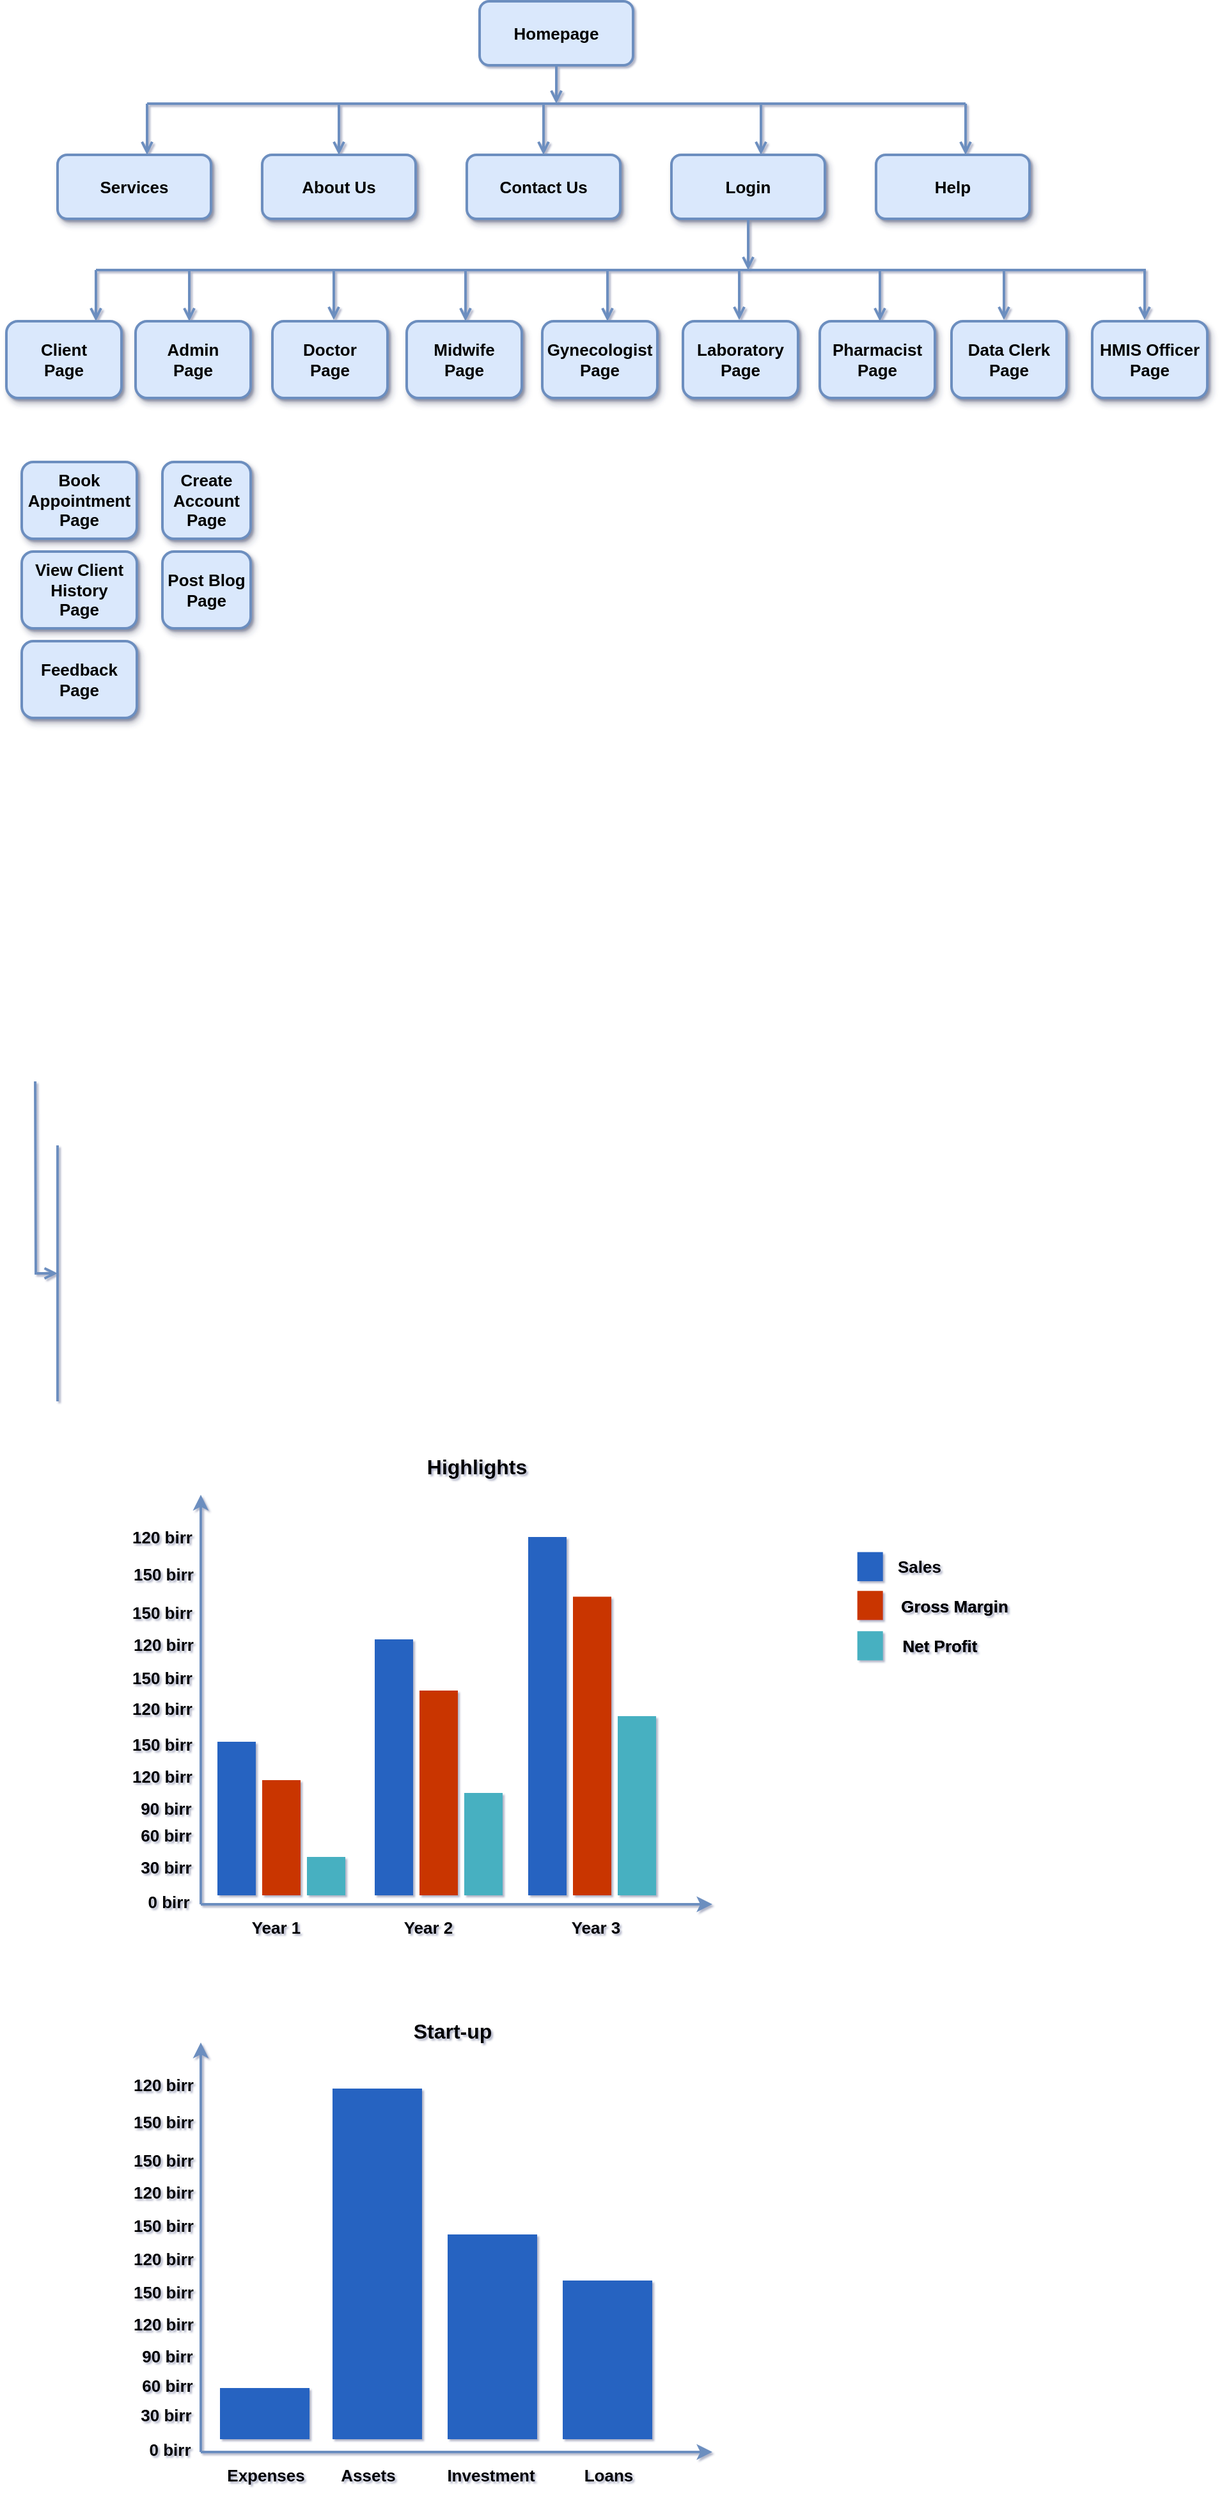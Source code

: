 <mxfile version="18.0.1" type="github">
  <diagram id="ThzIVCSQ_q952PgusPZi" name="Page-1">
    <mxGraphModel dx="868" dy="440" grid="0" gridSize="10" guides="0" tooltips="1" connect="0" arrows="0" fold="1" page="1" pageScale="1" pageWidth="850" pageHeight="1100" background="none" math="0" shadow="1">
      <root>
        <mxCell id="0" />
        <mxCell id="1" parent="0" />
        <mxCell id="vm7sEMdp7V4cGfMIUsO3-1" value="Homepage" style="rounded=1;whiteSpace=wrap;html=1;fillColor=#dae8fc;strokeColor=#6c8ebf;glass=0;strokeWidth=2;fontSize=13;fontStyle=1" vertex="1" parent="1">
          <mxGeometry x="380" y="40" width="120" height="50" as="geometry" />
        </mxCell>
        <mxCell id="vm7sEMdp7V4cGfMIUsO3-2" value="Services" style="rounded=1;whiteSpace=wrap;html=1;fillColor=#dae8fc;strokeColor=#6c8ebf;glass=0;strokeWidth=2;perimeterSpacing=0;shadow=1;fontSize=13;fontStyle=1" vertex="1" parent="1">
          <mxGeometry x="50" y="160" width="120" height="50" as="geometry" />
        </mxCell>
        <mxCell id="vm7sEMdp7V4cGfMIUsO3-4" value="About Us" style="rounded=1;whiteSpace=wrap;html=1;fillColor=#dae8fc;strokeColor=#6c8ebf;glass=0;strokeWidth=2;perimeterSpacing=0;shadow=1;fontSize=13;fontStyle=1" vertex="1" parent="1">
          <mxGeometry x="210" y="160" width="120" height="50" as="geometry" />
        </mxCell>
        <mxCell id="vm7sEMdp7V4cGfMIUsO3-6" value="Contact Us" style="rounded=1;whiteSpace=wrap;html=1;fillColor=#dae8fc;strokeColor=#6c8ebf;glass=0;strokeWidth=2;perimeterSpacing=0;shadow=1;fontSize=13;fontStyle=1" vertex="1" parent="1">
          <mxGeometry x="370" y="160" width="120" height="50" as="geometry" />
        </mxCell>
        <mxCell id="vm7sEMdp7V4cGfMIUsO3-8" value="Login" style="rounded=1;whiteSpace=wrap;html=1;fillColor=#dae8fc;strokeColor=#6c8ebf;glass=0;strokeWidth=2;perimeterSpacing=0;shadow=1;fontSize=13;fontStyle=1" vertex="1" parent="1">
          <mxGeometry x="530" y="160" width="120" height="50" as="geometry" />
        </mxCell>
        <mxCell id="vm7sEMdp7V4cGfMIUsO3-10" value="Help" style="rounded=1;whiteSpace=wrap;html=1;fillColor=#dae8fc;strokeColor=#6c8ebf;glass=0;strokeWidth=2;perimeterSpacing=0;shadow=1;fontSize=13;fontStyle=1" vertex="1" parent="1">
          <mxGeometry x="690" y="160" width="120" height="50" as="geometry" />
        </mxCell>
        <mxCell id="vm7sEMdp7V4cGfMIUsO3-13" value="" style="endArrow=none;html=1;rounded=0;fillColor=#dae8fc;strokeColor=#6c8ebf;strokeWidth=2;fontSize=13;fontStyle=1" edge="1" parent="1">
          <mxGeometry width="50" height="50" relative="1" as="geometry">
            <mxPoint x="120" y="120" as="sourcePoint" />
            <mxPoint x="760" y="120" as="targetPoint" />
          </mxGeometry>
        </mxCell>
        <mxCell id="vm7sEMdp7V4cGfMIUsO3-14" value="" style="endArrow=open;html=1;rounded=0;strokeWidth=2;exitX=0.5;exitY=1;exitDx=0;exitDy=0;endFill=0;fillColor=#dae8fc;strokeColor=#6c8ebf;fontSize=13;fontStyle=1" edge="1" parent="1" source="vm7sEMdp7V4cGfMIUsO3-1">
          <mxGeometry width="50" height="50" relative="1" as="geometry">
            <mxPoint x="490" y="240" as="sourcePoint" />
            <mxPoint x="440" y="120" as="targetPoint" />
          </mxGeometry>
        </mxCell>
        <mxCell id="vm7sEMdp7V4cGfMIUsO3-15" value="" style="endArrow=open;html=1;rounded=0;strokeWidth=2;endFill=0;fillColor=#dae8fc;strokeColor=#6c8ebf;entryX=0.5;entryY=0;entryDx=0;entryDy=0;fontSize=13;fontStyle=1" edge="1" parent="1" target="vm7sEMdp7V4cGfMIUsO3-6">
          <mxGeometry width="50" height="50" relative="1" as="geometry">
            <mxPoint x="430" y="120" as="sourcePoint" />
            <mxPoint x="450" y="130" as="targetPoint" />
          </mxGeometry>
        </mxCell>
        <mxCell id="vm7sEMdp7V4cGfMIUsO3-16" value="" style="endArrow=open;html=1;rounded=0;strokeWidth=2;endFill=0;fillColor=#dae8fc;strokeColor=#6c8ebf;entryX=0.5;entryY=0;entryDx=0;entryDy=0;fontSize=13;fontStyle=1" edge="1" parent="1">
          <mxGeometry width="50" height="50" relative="1" as="geometry">
            <mxPoint x="600" y="120" as="sourcePoint" />
            <mxPoint x="600" y="160" as="targetPoint" />
          </mxGeometry>
        </mxCell>
        <mxCell id="vm7sEMdp7V4cGfMIUsO3-17" value="" style="endArrow=open;html=1;rounded=0;strokeWidth=2;endFill=0;fillColor=#dae8fc;strokeColor=#6c8ebf;entryX=0.5;entryY=0;entryDx=0;entryDy=0;fontSize=13;fontStyle=1" edge="1" parent="1">
          <mxGeometry width="50" height="50" relative="1" as="geometry">
            <mxPoint x="270" y="120" as="sourcePoint" />
            <mxPoint x="270" y="160" as="targetPoint" />
          </mxGeometry>
        </mxCell>
        <mxCell id="vm7sEMdp7V4cGfMIUsO3-18" value="" style="endArrow=open;html=1;rounded=0;strokeWidth=2;endFill=0;fillColor=#dae8fc;strokeColor=#6c8ebf;entryX=0.5;entryY=0;entryDx=0;entryDy=0;fontSize=13;fontStyle=1" edge="1" parent="1">
          <mxGeometry width="50" height="50" relative="1" as="geometry">
            <mxPoint x="120" y="120" as="sourcePoint" />
            <mxPoint x="120" y="160" as="targetPoint" />
          </mxGeometry>
        </mxCell>
        <mxCell id="vm7sEMdp7V4cGfMIUsO3-19" value="" style="endArrow=open;html=1;rounded=0;strokeWidth=2;endFill=0;fillColor=#dae8fc;strokeColor=#6c8ebf;entryX=0.5;entryY=0;entryDx=0;entryDy=0;fontSize=13;fontStyle=1" edge="1" parent="1">
          <mxGeometry width="50" height="50" relative="1" as="geometry">
            <mxPoint x="760" y="120" as="sourcePoint" />
            <mxPoint x="760" y="160" as="targetPoint" />
          </mxGeometry>
        </mxCell>
        <mxCell id="vm7sEMdp7V4cGfMIUsO3-20" value="&lt;div style=&quot;font-size: 13px;&quot;&gt;Client&lt;/div&gt;&lt;div style=&quot;font-size: 13px;&quot;&gt;Page&lt;br style=&quot;font-size: 13px;&quot;&gt;&lt;/div&gt;" style="rounded=1;whiteSpace=wrap;html=1;fillColor=#dae8fc;strokeColor=#6c8ebf;glass=0;strokeWidth=2;perimeterSpacing=0;shadow=1;fontSize=13;fontStyle=1" vertex="1" parent="1">
          <mxGeometry x="10" y="290" width="90" height="60" as="geometry" />
        </mxCell>
        <mxCell id="vm7sEMdp7V4cGfMIUsO3-21" value="&lt;div style=&quot;font-size: 13px;&quot;&gt;Admin&lt;/div&gt;&lt;div style=&quot;font-size: 13px;&quot;&gt;Page&lt;br style=&quot;font-size: 13px;&quot;&gt;&lt;/div&gt;" style="rounded=1;whiteSpace=wrap;html=1;fillColor=#dae8fc;strokeColor=#6c8ebf;glass=0;strokeWidth=2;perimeterSpacing=0;shadow=1;fontSize=13;fontStyle=1" vertex="1" parent="1">
          <mxGeometry x="111" y="290" width="90" height="60" as="geometry" />
        </mxCell>
        <mxCell id="vm7sEMdp7V4cGfMIUsO3-22" value="&lt;div style=&quot;font-size: 13px;&quot;&gt;Doctor&lt;/div&gt;&lt;div style=&quot;font-size: 13px;&quot;&gt;Page&lt;br style=&quot;font-size: 13px;&quot;&gt;&lt;/div&gt;" style="rounded=1;whiteSpace=wrap;html=1;fillColor=#dae8fc;strokeColor=#6c8ebf;glass=0;strokeWidth=2;perimeterSpacing=0;shadow=1;fontSize=13;fontStyle=1" vertex="1" parent="1">
          <mxGeometry x="218" y="290" width="90" height="60" as="geometry" />
        </mxCell>
        <mxCell id="vm7sEMdp7V4cGfMIUsO3-25" value="" style="endArrow=none;html=1;rounded=0;fillColor=#dae8fc;strokeColor=#6c8ebf;strokeWidth=2;fontSize=13;fontStyle=1" edge="1" parent="1">
          <mxGeometry width="50" height="50" relative="1" as="geometry">
            <mxPoint x="80" y="250" as="sourcePoint" />
            <mxPoint x="900" y="250" as="targetPoint" />
          </mxGeometry>
        </mxCell>
        <mxCell id="vm7sEMdp7V4cGfMIUsO3-28" value="" style="endArrow=open;html=1;rounded=0;strokeWidth=2;endFill=0;fillColor=#dae8fc;strokeColor=#6c8ebf;entryX=0.5;entryY=0;entryDx=0;entryDy=0;fontSize=13;fontStyle=1" edge="1" parent="1">
          <mxGeometry width="50" height="50" relative="1" as="geometry">
            <mxPoint x="153" y="250" as="sourcePoint" />
            <mxPoint x="153" y="290" as="targetPoint" />
          </mxGeometry>
        </mxCell>
        <mxCell id="vm7sEMdp7V4cGfMIUsO3-29" value="" style="endArrow=open;html=1;rounded=0;strokeWidth=2;endFill=0;fillColor=#dae8fc;strokeColor=#6c8ebf;entryX=0.5;entryY=0;entryDx=0;entryDy=0;fontSize=13;fontStyle=1" edge="1" parent="1">
          <mxGeometry width="50" height="50" relative="1" as="geometry">
            <mxPoint x="80" y="250" as="sourcePoint" />
            <mxPoint x="80" y="290" as="targetPoint" />
          </mxGeometry>
        </mxCell>
        <mxCell id="vm7sEMdp7V4cGfMIUsO3-31" value="" style="endArrow=open;html=1;rounded=0;strokeWidth=2;endFill=0;fillColor=#dae8fc;strokeColor=#6c8ebf;entryX=0.5;entryY=0;entryDx=0;entryDy=0;fontSize=13;fontStyle=1" edge="1" parent="1">
          <mxGeometry width="50" height="50" relative="1" as="geometry">
            <mxPoint x="590" y="210" as="sourcePoint" />
            <mxPoint x="590" y="250" as="targetPoint" />
          </mxGeometry>
        </mxCell>
        <mxCell id="vm7sEMdp7V4cGfMIUsO3-32" value="" style="endArrow=open;html=1;rounded=0;strokeWidth=2;endFill=0;fillColor=#dae8fc;strokeColor=#6c8ebf;entryX=0.5;entryY=0;entryDx=0;entryDy=0;fontSize=13;fontStyle=1" edge="1" parent="1">
          <mxGeometry width="50" height="50" relative="1" as="geometry">
            <mxPoint x="266" y="249" as="sourcePoint" />
            <mxPoint x="266" y="289" as="targetPoint" />
          </mxGeometry>
        </mxCell>
        <mxCell id="vm7sEMdp7V4cGfMIUsO3-39" value="&lt;div style=&quot;font-size: 13px;&quot;&gt;Midwife&lt;br style=&quot;font-size: 13px;&quot;&gt;&lt;/div&gt;&lt;div style=&quot;font-size: 13px;&quot;&gt;Page&lt;br style=&quot;font-size: 13px;&quot;&gt;&lt;/div&gt;" style="rounded=1;whiteSpace=wrap;html=1;fillColor=#dae8fc;strokeColor=#6c8ebf;glass=0;strokeWidth=2;perimeterSpacing=0;shadow=1;fontSize=13;fontStyle=1" vertex="1" parent="1">
          <mxGeometry x="323" y="290" width="90" height="60" as="geometry" />
        </mxCell>
        <mxCell id="vm7sEMdp7V4cGfMIUsO3-40" value="&lt;div style=&quot;font-size: 13px;&quot;&gt;Gynecologist&lt;/div&gt;&lt;div style=&quot;font-size: 13px;&quot;&gt;Page&lt;br style=&quot;font-size: 13px;&quot;&gt;&lt;/div&gt;" style="rounded=1;whiteSpace=wrap;html=1;fillColor=#dae8fc;strokeColor=#6c8ebf;glass=0;strokeWidth=2;perimeterSpacing=0;shadow=1;fontSize=13;fontStyle=1" vertex="1" parent="1">
          <mxGeometry x="429" y="290" width="90" height="60" as="geometry" />
        </mxCell>
        <mxCell id="vm7sEMdp7V4cGfMIUsO3-41" value="&lt;div style=&quot;font-size: 13px;&quot;&gt;Laboratory&lt;/div&gt;&lt;div style=&quot;font-size: 13px;&quot;&gt;Page&lt;br style=&quot;font-size: 13px;&quot;&gt;&lt;/div&gt;" style="rounded=1;whiteSpace=wrap;html=1;fillColor=#dae8fc;strokeColor=#6c8ebf;glass=0;strokeWidth=2;perimeterSpacing=0;shadow=1;fontSize=13;fontStyle=1" vertex="1" parent="1">
          <mxGeometry x="539" y="290" width="90" height="60" as="geometry" />
        </mxCell>
        <mxCell id="vm7sEMdp7V4cGfMIUsO3-42" value="" style="endArrow=open;html=1;rounded=0;strokeWidth=2;endFill=0;fillColor=#dae8fc;strokeColor=#6c8ebf;entryX=0.5;entryY=0;entryDx=0;entryDy=0;fontSize=13;fontStyle=1" edge="1" parent="1">
          <mxGeometry width="50" height="50" relative="1" as="geometry">
            <mxPoint x="480" y="250" as="sourcePoint" />
            <mxPoint x="480" y="290" as="targetPoint" />
          </mxGeometry>
        </mxCell>
        <mxCell id="vm7sEMdp7V4cGfMIUsO3-43" value="" style="endArrow=open;html=1;rounded=0;strokeWidth=2;endFill=0;fillColor=#dae8fc;strokeColor=#6c8ebf;entryX=0.5;entryY=0;entryDx=0;entryDy=0;fontSize=13;fontStyle=1" edge="1" parent="1">
          <mxGeometry width="50" height="50" relative="1" as="geometry">
            <mxPoint x="369" y="250" as="sourcePoint" />
            <mxPoint x="369" y="290" as="targetPoint" />
          </mxGeometry>
        </mxCell>
        <mxCell id="vm7sEMdp7V4cGfMIUsO3-44" value="" style="endArrow=open;html=1;rounded=0;strokeWidth=2;endFill=0;fillColor=#dae8fc;strokeColor=#6c8ebf;entryX=0.5;entryY=0;entryDx=0;entryDy=0;fontSize=13;fontStyle=1" edge="1" parent="1">
          <mxGeometry width="50" height="50" relative="1" as="geometry">
            <mxPoint x="583" y="249" as="sourcePoint" />
            <mxPoint x="583" y="289" as="targetPoint" />
          </mxGeometry>
        </mxCell>
        <mxCell id="vm7sEMdp7V4cGfMIUsO3-45" value="&lt;div style=&quot;font-size: 13px;&quot;&gt;Pharmacist&lt;/div&gt;&lt;div style=&quot;font-size: 13px;&quot;&gt;Page&lt;br style=&quot;font-size: 13px;&quot;&gt;&lt;/div&gt;" style="rounded=1;whiteSpace=wrap;html=1;fillColor=#dae8fc;strokeColor=#6c8ebf;glass=0;strokeWidth=2;perimeterSpacing=0;shadow=1;fontSize=13;fontStyle=1" vertex="1" parent="1">
          <mxGeometry x="646" y="290" width="90" height="60" as="geometry" />
        </mxCell>
        <mxCell id="vm7sEMdp7V4cGfMIUsO3-46" value="&lt;div style=&quot;font-size: 13px;&quot;&gt;Data Clerk&lt;br style=&quot;font-size: 13px;&quot;&gt;&lt;/div&gt;&lt;div style=&quot;font-size: 13px;&quot;&gt;Page&lt;br style=&quot;font-size: 13px;&quot;&gt;&lt;/div&gt;" style="rounded=1;whiteSpace=wrap;html=1;fillColor=#dae8fc;strokeColor=#6c8ebf;glass=0;strokeWidth=2;perimeterSpacing=0;shadow=1;fontSize=13;fontStyle=1" vertex="1" parent="1">
          <mxGeometry x="749" y="290" width="90" height="60" as="geometry" />
        </mxCell>
        <mxCell id="vm7sEMdp7V4cGfMIUsO3-47" value="" style="endArrow=open;html=1;rounded=0;strokeWidth=2;endFill=0;fillColor=#dae8fc;strokeColor=#6c8ebf;entryX=0.5;entryY=0;entryDx=0;entryDy=0;fontSize=13;fontStyle=1" edge="1" parent="1">
          <mxGeometry width="50" height="50" relative="1" as="geometry">
            <mxPoint x="693" y="250" as="sourcePoint" />
            <mxPoint x="693" y="290" as="targetPoint" />
          </mxGeometry>
        </mxCell>
        <mxCell id="vm7sEMdp7V4cGfMIUsO3-48" value="" style="endArrow=open;html=1;rounded=0;strokeWidth=2;endFill=0;fillColor=#dae8fc;strokeColor=#6c8ebf;entryX=0.5;entryY=0;entryDx=0;entryDy=0;fontSize=13;fontStyle=1" edge="1" parent="1">
          <mxGeometry width="50" height="50" relative="1" as="geometry">
            <mxPoint x="790" y="249" as="sourcePoint" />
            <mxPoint x="790" y="289" as="targetPoint" />
          </mxGeometry>
        </mxCell>
        <mxCell id="vm7sEMdp7V4cGfMIUsO3-50" value="&lt;div style=&quot;font-size: 13px;&quot;&gt;HMIS Officer&lt;br style=&quot;font-size: 13px;&quot;&gt;&lt;/div&gt;&lt;div style=&quot;font-size: 13px;&quot;&gt;Page&lt;br style=&quot;font-size: 13px;&quot;&gt;&lt;/div&gt;" style="rounded=1;whiteSpace=wrap;html=1;fillColor=#dae8fc;strokeColor=#6c8ebf;glass=0;strokeWidth=2;perimeterSpacing=0;shadow=1;fontSize=13;fontStyle=1" vertex="1" parent="1">
          <mxGeometry x="859" y="290" width="90" height="60" as="geometry" />
        </mxCell>
        <mxCell id="vm7sEMdp7V4cGfMIUsO3-51" value="" style="endArrow=open;html=1;rounded=0;strokeWidth=2;endFill=0;fillColor=#dae8fc;strokeColor=#6c8ebf;entryX=0.5;entryY=0;entryDx=0;entryDy=0;fontSize=13;fontStyle=1" edge="1" parent="1">
          <mxGeometry width="50" height="50" relative="1" as="geometry">
            <mxPoint x="900" y="249" as="sourcePoint" />
            <mxPoint x="900" y="289" as="targetPoint" />
          </mxGeometry>
        </mxCell>
        <mxCell id="vm7sEMdp7V4cGfMIUsO3-54" value="&lt;div style=&quot;font-size: 13px;&quot;&gt;Book Appointment&lt;br&gt;&lt;/div&gt;&lt;div style=&quot;font-size: 13px;&quot;&gt;Page&lt;br style=&quot;font-size: 13px;&quot;&gt;&lt;/div&gt;" style="rounded=1;whiteSpace=wrap;html=1;fillColor=#dae8fc;strokeColor=#6c8ebf;glass=0;strokeWidth=2;perimeterSpacing=0;shadow=1;fontSize=13;fontStyle=1" vertex="1" parent="1">
          <mxGeometry x="22" y="400" width="90" height="60" as="geometry" />
        </mxCell>
        <mxCell id="vm7sEMdp7V4cGfMIUsO3-57" value="&lt;div&gt;View Client History &lt;br&gt;&lt;/div&gt;&lt;div&gt;Page&lt;/div&gt;" style="rounded=1;whiteSpace=wrap;html=1;fillColor=#dae8fc;strokeColor=#6c8ebf;glass=0;strokeWidth=2;perimeterSpacing=0;shadow=1;fontSize=13;fontStyle=1" vertex="1" parent="1">
          <mxGeometry x="22" y="470" width="90" height="60" as="geometry" />
        </mxCell>
        <mxCell id="vm7sEMdp7V4cGfMIUsO3-58" value="&lt;div&gt;Feedback&lt;/div&gt;&lt;div&gt;Page&lt;br&gt;&lt;/div&gt;" style="rounded=1;whiteSpace=wrap;html=1;fillColor=#dae8fc;strokeColor=#6c8ebf;glass=0;strokeWidth=2;perimeterSpacing=0;shadow=1;fontSize=13;fontStyle=1" vertex="1" parent="1">
          <mxGeometry x="22" y="540" width="90" height="60" as="geometry" />
        </mxCell>
        <mxCell id="vm7sEMdp7V4cGfMIUsO3-60" value="Create Account Page" style="rounded=1;whiteSpace=wrap;html=1;fillColor=#dae8fc;strokeColor=#6c8ebf;glass=0;strokeWidth=2;perimeterSpacing=0;shadow=1;fontSize=13;fontStyle=1" vertex="1" parent="1">
          <mxGeometry x="132" y="400" width="69" height="60" as="geometry" />
        </mxCell>
        <mxCell id="vm7sEMdp7V4cGfMIUsO3-61" value="Post Blog Page" style="rounded=1;whiteSpace=wrap;html=1;fillColor=#dae8fc;strokeColor=#6c8ebf;glass=0;strokeWidth=2;perimeterSpacing=0;shadow=1;fontSize=13;fontStyle=1" vertex="1" parent="1">
          <mxGeometry x="132" y="470" width="69" height="60" as="geometry" />
        </mxCell>
        <mxCell id="vm7sEMdp7V4cGfMIUsO3-62" value="" style="group" vertex="1" connectable="0" parent="1">
          <mxGeometry x="33" y="934" width="17" height="200" as="geometry" />
        </mxCell>
        <mxCell id="vm7sEMdp7V4cGfMIUsO3-55" value="" style="endArrow=none;html=1;rounded=0;strokeWidth=2;fontSize=13;fontStyle=1;fillColor=#dae8fc;strokeColor=#6c8ebf;" edge="1" parent="vm7sEMdp7V4cGfMIUsO3-62">
          <mxGeometry width="50" height="50" relative="1" as="geometry">
            <mxPoint x="17" as="sourcePoint" />
            <mxPoint x="17" y="200" as="targetPoint" />
          </mxGeometry>
        </mxCell>
        <mxCell id="vm7sEMdp7V4cGfMIUsO3-56" value="" style="endArrow=open;html=1;rounded=0;strokeWidth=2;endFill=0;fillColor=#dae8fc;strokeColor=#6c8ebf;fontSize=13;fontStyle=1;exitX=0.25;exitY=1;exitDx=0;exitDy=0;" edge="1" parent="vm7sEMdp7V4cGfMIUsO3-62">
          <mxGeometry width="50" height="50" relative="1" as="geometry">
            <mxPoint x="-0.5" y="-50" as="sourcePoint" />
            <mxPoint x="17" y="100" as="targetPoint" />
            <Array as="points">
              <mxPoint y="100" />
            </Array>
          </mxGeometry>
        </mxCell>
        <mxCell id="vm7sEMdp7V4cGfMIUsO3-331" value="" style="group;strokeWidth=2;fontStyle=1" vertex="1" connectable="0" parent="1">
          <mxGeometry x="674" y="1248.17" width="125" height="91.83" as="geometry" />
        </mxCell>
        <mxCell id="vm7sEMdp7V4cGfMIUsO3-318" value="" style="fillColor=#46B0C1;strokeColor=none;shadow=0;glass=0;sketch=0;fontSize=13;strokeWidth=2;rotation=90;fontStyle=1" vertex="1" parent="vm7sEMdp7V4cGfMIUsO3-331">
          <mxGeometry y="66.831" width="22.727" height="19.999" as="geometry" />
        </mxCell>
        <mxCell id="vm7sEMdp7V4cGfMIUsO3-316" value="" style="fillColor=#2564C1;strokeColor=none;shadow=0;glass=0;sketch=0;fontSize=13;strokeWidth=2;rotation=90;fontStyle=1" vertex="1" parent="vm7sEMdp7V4cGfMIUsO3-331">
          <mxGeometry y="5.0" width="22.727" height="19.999" as="geometry" />
        </mxCell>
        <mxCell id="vm7sEMdp7V4cGfMIUsO3-317" value="" style="fillColor=#C93600;strokeColor=none;shadow=0;glass=0;sketch=0;fontSize=13;strokeWidth=2;rotation=90;fontStyle=1" vertex="1" parent="vm7sEMdp7V4cGfMIUsO3-331">
          <mxGeometry y="35.332" width="22.727" height="19.999" as="geometry" />
        </mxCell>
        <mxCell id="vm7sEMdp7V4cGfMIUsO3-323" value="Sales" style="text;html=1;strokeColor=none;fillColor=none;align=center;verticalAlign=middle;whiteSpace=wrap;rounded=0;shadow=0;glass=0;sketch=0;fontSize=13;strokeWidth=2;fontStyle=1" vertex="1" parent="vm7sEMdp7V4cGfMIUsO3-331">
          <mxGeometry x="15.909" width="68.182" height="29.999" as="geometry" />
        </mxCell>
        <mxCell id="vm7sEMdp7V4cGfMIUsO3-324" value="Gross Margin" style="text;html=1;strokeColor=none;fillColor=none;align=center;verticalAlign=middle;whiteSpace=wrap;rounded=0;shadow=0;glass=0;sketch=0;fontSize=13;strokeWidth=2;fontStyle=1" vertex="1" parent="vm7sEMdp7V4cGfMIUsO3-331">
          <mxGeometry x="29.545" y="30.332" width="95.455" height="29.999" as="geometry" />
        </mxCell>
        <mxCell id="vm7sEMdp7V4cGfMIUsO3-325" value="Net Profit" style="text;html=1;strokeColor=none;fillColor=none;align=center;verticalAlign=middle;whiteSpace=wrap;rounded=0;shadow=0;glass=0;sketch=0;fontSize=13;strokeWidth=2;fontStyle=1" vertex="1" parent="vm7sEMdp7V4cGfMIUsO3-331">
          <mxGeometry x="26.136" y="61.831" width="79.545" height="29.999" as="geometry" />
        </mxCell>
        <mxCell id="vm7sEMdp7V4cGfMIUsO3-326" value="Net Profit" style="text;html=1;strokeColor=none;fillColor=none;align=center;verticalAlign=middle;whiteSpace=wrap;rounded=0;shadow=0;glass=0;sketch=0;fontSize=13;strokeWidth=2;fontStyle=1" vertex="1" parent="vm7sEMdp7V4cGfMIUsO3-331">
          <mxGeometry x="26.136" y="61.831" width="79.545" height="29.999" as="geometry" />
        </mxCell>
        <mxCell id="vm7sEMdp7V4cGfMIUsO3-327" value="Gross Margin" style="text;html=1;strokeColor=none;fillColor=none;align=center;verticalAlign=middle;whiteSpace=wrap;rounded=0;shadow=0;glass=0;sketch=0;fontSize=13;strokeWidth=2;fontStyle=1" vertex="1" parent="vm7sEMdp7V4cGfMIUsO3-331">
          <mxGeometry x="29.545" y="30.332" width="95.455" height="29.999" as="geometry" />
        </mxCell>
        <mxCell id="vm7sEMdp7V4cGfMIUsO3-345" value="Highlights" style="text;html=1;strokeColor=none;fillColor=none;align=center;verticalAlign=middle;whiteSpace=wrap;rounded=0;shadow=0;glass=0;sketch=0;fontSize=16;fontStyle=1" vertex="1" parent="1">
          <mxGeometry x="348" y="1170" width="60" height="30" as="geometry" />
        </mxCell>
        <mxCell id="vm7sEMdp7V4cGfMIUsO3-346" value="" style="group" vertex="1" connectable="0" parent="1">
          <mxGeometry x="102" y="1207" width="460" height="353" as="geometry" />
        </mxCell>
        <mxCell id="vm7sEMdp7V4cGfMIUsO3-314" value="" style="group;strokeWidth=2;fontStyle=1" vertex="1" connectable="0" parent="vm7sEMdp7V4cGfMIUsO3-346">
          <mxGeometry x="60" width="400" height="320" as="geometry" />
        </mxCell>
        <mxCell id="vm7sEMdp7V4cGfMIUsO3-312" value="" style="endArrow=classic;html=1;rounded=0;fontSize=13;strokeWidth=2;fillColor=#dae8fc;strokeColor=#6c8ebf;endFill=1;fontStyle=1" edge="1" parent="vm7sEMdp7V4cGfMIUsO3-314">
          <mxGeometry width="50" height="50" relative="1" as="geometry">
            <mxPoint y="320" as="sourcePoint" />
            <mxPoint x="400" y="320" as="targetPoint" />
          </mxGeometry>
        </mxCell>
        <mxCell id="vm7sEMdp7V4cGfMIUsO3-313" value="" style="endArrow=classic;html=1;rounded=0;fontSize=13;strokeWidth=2;fillColor=#dae8fc;strokeColor=#6c8ebf;endFill=1;fontStyle=1" edge="1" parent="vm7sEMdp7V4cGfMIUsO3-314">
          <mxGeometry width="50" height="50" relative="1" as="geometry">
            <mxPoint y="320" as="sourcePoint" />
            <mxPoint as="targetPoint" />
          </mxGeometry>
        </mxCell>
        <mxCell id="vm7sEMdp7V4cGfMIUsO3-320" value="" style="group;strokeWidth=2;fontStyle=1" vertex="1" connectable="0" parent="vm7sEMdp7V4cGfMIUsO3-346">
          <mxGeometry x="316" y="33" width="100" height="280" as="geometry" />
        </mxCell>
        <mxCell id="vm7sEMdp7V4cGfMIUsO3-309" value="" style="fillColor=#2564C1;strokeColor=none;shadow=0;glass=0;sketch=0;fontSize=13;strokeWidth=2;fontStyle=1" vertex="1" parent="vm7sEMdp7V4cGfMIUsO3-320">
          <mxGeometry width="30" height="280" as="geometry" />
        </mxCell>
        <mxCell id="vm7sEMdp7V4cGfMIUsO3-310" value="" style="fillColor=#C93600;strokeColor=none;shadow=0;glass=0;sketch=0;fontSize=13;strokeWidth=2;fontStyle=1" vertex="1" parent="vm7sEMdp7V4cGfMIUsO3-320">
          <mxGeometry x="35" y="46.667" width="30" height="233.333" as="geometry" />
        </mxCell>
        <mxCell id="vm7sEMdp7V4cGfMIUsO3-311" value="" style="fillColor=#46B0C1;strokeColor=none;shadow=0;glass=0;sketch=0;fontSize=13;strokeWidth=2;fontStyle=1" vertex="1" parent="vm7sEMdp7V4cGfMIUsO3-320">
          <mxGeometry x="70" y="140" width="30" height="140" as="geometry" />
        </mxCell>
        <mxCell id="vm7sEMdp7V4cGfMIUsO3-321" value="" style="group;strokeWidth=2;fontStyle=1" vertex="1" connectable="0" parent="vm7sEMdp7V4cGfMIUsO3-346">
          <mxGeometry x="196" y="113" width="100" height="200" as="geometry" />
        </mxCell>
        <mxCell id="vm7sEMdp7V4cGfMIUsO3-306" value="" style="fillColor=#2564C1;strokeColor=none;shadow=0;glass=0;sketch=0;fontSize=13;strokeWidth=2;fontStyle=1" vertex="1" parent="vm7sEMdp7V4cGfMIUsO3-321">
          <mxGeometry width="30" height="200" as="geometry" />
        </mxCell>
        <mxCell id="vm7sEMdp7V4cGfMIUsO3-307" value="" style="fillColor=#C93600;strokeColor=none;shadow=0;glass=0;sketch=0;fontSize=13;strokeWidth=2;fontStyle=1" vertex="1" parent="vm7sEMdp7V4cGfMIUsO3-321">
          <mxGeometry x="35" y="40" width="30" height="160" as="geometry" />
        </mxCell>
        <mxCell id="vm7sEMdp7V4cGfMIUsO3-308" value="" style="fillColor=#46B0C1;strokeColor=none;shadow=0;glass=0;sketch=0;fontSize=13;strokeWidth=2;fontStyle=1" vertex="1" parent="vm7sEMdp7V4cGfMIUsO3-321">
          <mxGeometry x="70" y="120" width="30" height="80" as="geometry" />
        </mxCell>
        <mxCell id="vm7sEMdp7V4cGfMIUsO3-322" value="" style="group;strokeWidth=2;fontStyle=1" vertex="1" connectable="0" parent="vm7sEMdp7V4cGfMIUsO3-346">
          <mxGeometry x="73" y="193" width="100" height="120" as="geometry" />
        </mxCell>
        <mxCell id="vm7sEMdp7V4cGfMIUsO3-289" value="" style="fillColor=#2564C1;strokeColor=none;shadow=0;glass=0;sketch=0;fontSize=13;strokeWidth=2;fontStyle=1" vertex="1" parent="vm7sEMdp7V4cGfMIUsO3-322">
          <mxGeometry width="30" height="120" as="geometry" />
        </mxCell>
        <mxCell id="vm7sEMdp7V4cGfMIUsO3-292" value="" style="fillColor=#C93600;strokeColor=none;shadow=0;glass=0;sketch=0;fontSize=13;strokeWidth=2;fontStyle=1" vertex="1" parent="vm7sEMdp7V4cGfMIUsO3-322">
          <mxGeometry x="35" y="30" width="30" height="90" as="geometry" />
        </mxCell>
        <mxCell id="vm7sEMdp7V4cGfMIUsO3-295" value="" style="fillColor=#46B0C1;strokeColor=none;shadow=0;glass=0;sketch=0;fontSize=13;strokeWidth=2;fontStyle=1" vertex="1" parent="vm7sEMdp7V4cGfMIUsO3-322">
          <mxGeometry x="70" y="90" width="30" height="30" as="geometry" />
        </mxCell>
        <mxCell id="vm7sEMdp7V4cGfMIUsO3-328" value="Year 1" style="text;html=1;strokeColor=none;fillColor=none;align=center;verticalAlign=middle;whiteSpace=wrap;rounded=0;shadow=0;glass=0;sketch=0;fontSize=13;strokeWidth=2;fontStyle=1" vertex="1" parent="vm7sEMdp7V4cGfMIUsO3-346">
          <mxGeometry x="89" y="323" width="60" height="30" as="geometry" />
        </mxCell>
        <mxCell id="vm7sEMdp7V4cGfMIUsO3-329" value="Year 2" style="text;html=1;strokeColor=none;fillColor=none;align=center;verticalAlign=middle;whiteSpace=wrap;rounded=0;shadow=0;glass=0;sketch=0;fontSize=13;strokeWidth=2;fontStyle=1" vertex="1" parent="vm7sEMdp7V4cGfMIUsO3-346">
          <mxGeometry x="208" y="323" width="60" height="30" as="geometry" />
        </mxCell>
        <mxCell id="vm7sEMdp7V4cGfMIUsO3-330" value="Year 3" style="text;html=1;strokeColor=none;fillColor=none;align=center;verticalAlign=middle;whiteSpace=wrap;rounded=0;shadow=0;glass=0;sketch=0;fontSize=13;strokeWidth=2;fontStyle=1" vertex="1" parent="vm7sEMdp7V4cGfMIUsO3-346">
          <mxGeometry x="339" y="323" width="60" height="30" as="geometry" />
        </mxCell>
        <mxCell id="vm7sEMdp7V4cGfMIUsO3-344" value="" style="group" vertex="1" connectable="0" parent="vm7sEMdp7V4cGfMIUsO3-346">
          <mxGeometry y="17" width="65" height="317" as="geometry" />
        </mxCell>
        <mxCell id="vm7sEMdp7V4cGfMIUsO3-332" value="0 birr" style="text;html=1;strokeColor=none;fillColor=none;align=center;verticalAlign=middle;whiteSpace=wrap;rounded=0;shadow=0;glass=0;sketch=0;fontSize=13;strokeWidth=2;fontStyle=1" vertex="1" parent="vm7sEMdp7V4cGfMIUsO3-344">
          <mxGeometry x="5" y="284.093" width="60" height="32.907" as="geometry" />
        </mxCell>
        <mxCell id="vm7sEMdp7V4cGfMIUsO3-333" value="30 birr" style="text;html=1;strokeColor=none;fillColor=none;align=center;verticalAlign=middle;whiteSpace=wrap;rounded=0;shadow=0;glass=0;sketch=0;fontSize=13;strokeWidth=2;fontStyle=1" vertex="1" parent="vm7sEMdp7V4cGfMIUsO3-344">
          <mxGeometry x="3" y="257.768" width="60" height="32.907" as="geometry" />
        </mxCell>
        <mxCell id="vm7sEMdp7V4cGfMIUsO3-334" value="60 birr" style="text;html=1;strokeColor=none;fillColor=none;align=center;verticalAlign=middle;whiteSpace=wrap;rounded=0;shadow=0;glass=0;sketch=0;fontSize=13;strokeWidth=2;fontStyle=1" vertex="1" parent="vm7sEMdp7V4cGfMIUsO3-344">
          <mxGeometry x="3" y="232.54" width="60" height="32.907" as="geometry" />
        </mxCell>
        <mxCell id="vm7sEMdp7V4cGfMIUsO3-335" value="90 birr" style="text;html=1;strokeColor=none;fillColor=none;align=center;verticalAlign=middle;whiteSpace=wrap;rounded=0;shadow=0;glass=0;sketch=0;fontSize=13;strokeWidth=2;fontStyle=1" vertex="1" parent="vm7sEMdp7V4cGfMIUsO3-344">
          <mxGeometry x="3" y="211.699" width="60" height="32.907" as="geometry" />
        </mxCell>
        <mxCell id="vm7sEMdp7V4cGfMIUsO3-336" value="120 birr" style="text;html=1;strokeColor=none;fillColor=none;align=center;verticalAlign=middle;whiteSpace=wrap;rounded=0;shadow=0;glass=0;sketch=0;fontSize=13;strokeWidth=2;fontStyle=1" vertex="1" parent="vm7sEMdp7V4cGfMIUsO3-344">
          <mxGeometry y="186.471" width="60" height="32.907" as="geometry" />
        </mxCell>
        <mxCell id="vm7sEMdp7V4cGfMIUsO3-337" value="150 birr" style="text;html=1;strokeColor=none;fillColor=none;align=center;verticalAlign=middle;whiteSpace=wrap;rounded=0;shadow=0;glass=0;sketch=0;fontSize=13;strokeWidth=2;fontStyle=1" vertex="1" parent="vm7sEMdp7V4cGfMIUsO3-344">
          <mxGeometry y="161.242" width="60" height="32.907" as="geometry" />
        </mxCell>
        <mxCell id="vm7sEMdp7V4cGfMIUsO3-338" value="120 birr" style="text;html=1;strokeColor=none;fillColor=none;align=center;verticalAlign=middle;whiteSpace=wrap;rounded=0;shadow=0;glass=0;sketch=0;fontSize=13;strokeWidth=2;fontStyle=1" vertex="1" parent="vm7sEMdp7V4cGfMIUsO3-344">
          <mxGeometry y="133.82" width="60" height="32.907" as="geometry" />
        </mxCell>
        <mxCell id="vm7sEMdp7V4cGfMIUsO3-339" value="150 birr" style="text;html=1;strokeColor=none;fillColor=none;align=center;verticalAlign=middle;whiteSpace=wrap;rounded=0;shadow=0;glass=0;sketch=0;fontSize=13;strokeWidth=2;fontStyle=1" vertex="1" parent="vm7sEMdp7V4cGfMIUsO3-344">
          <mxGeometry y="109.689" width="60" height="32.907" as="geometry" />
        </mxCell>
        <mxCell id="vm7sEMdp7V4cGfMIUsO3-340" value="120 birr" style="text;html=1;strokeColor=none;fillColor=none;align=center;verticalAlign=middle;whiteSpace=wrap;rounded=0;shadow=0;glass=0;sketch=0;fontSize=13;strokeWidth=2;fontStyle=1" vertex="1" parent="vm7sEMdp7V4cGfMIUsO3-344">
          <mxGeometry x="1" y="83.363" width="60" height="32.907" as="geometry" />
        </mxCell>
        <mxCell id="vm7sEMdp7V4cGfMIUsO3-341" value="150 birr" style="text;html=1;strokeColor=none;fillColor=none;align=center;verticalAlign=middle;whiteSpace=wrap;rounded=0;shadow=0;glass=0;sketch=0;fontSize=13;strokeWidth=2;fontStyle=1" vertex="1" parent="vm7sEMdp7V4cGfMIUsO3-344">
          <mxGeometry y="58.135" width="60" height="32.907" as="geometry" />
        </mxCell>
        <mxCell id="vm7sEMdp7V4cGfMIUsO3-342" value="120 birr" style="text;html=1;strokeColor=none;fillColor=none;align=center;verticalAlign=middle;whiteSpace=wrap;rounded=0;shadow=0;glass=0;sketch=0;fontSize=13;strokeWidth=2;fontStyle=1" vertex="1" parent="vm7sEMdp7V4cGfMIUsO3-344">
          <mxGeometry width="60" height="32.907" as="geometry" />
        </mxCell>
        <mxCell id="vm7sEMdp7V4cGfMIUsO3-343" value="150 birr" style="text;html=1;strokeColor=none;fillColor=none;align=center;verticalAlign=middle;whiteSpace=wrap;rounded=0;shadow=0;glass=0;sketch=0;fontSize=13;strokeWidth=2;fontStyle=1" vertex="1" parent="vm7sEMdp7V4cGfMIUsO3-344">
          <mxGeometry x="1" y="28.519" width="60" height="32.907" as="geometry" />
        </mxCell>
        <mxCell id="vm7sEMdp7V4cGfMIUsO3-347" value="" style="group" vertex="1" connectable="0" parent="1">
          <mxGeometry x="102" y="1635" width="460" height="353" as="geometry" />
        </mxCell>
        <mxCell id="vm7sEMdp7V4cGfMIUsO3-348" value="" style="group;strokeWidth=2;fontStyle=1" vertex="1" connectable="0" parent="vm7sEMdp7V4cGfMIUsO3-347">
          <mxGeometry x="60" width="400" height="320" as="geometry" />
        </mxCell>
        <mxCell id="vm7sEMdp7V4cGfMIUsO3-349" value="" style="endArrow=classic;html=1;rounded=0;fontSize=13;strokeWidth=2;fillColor=#dae8fc;strokeColor=#6c8ebf;endFill=1;fontStyle=1" edge="1" parent="vm7sEMdp7V4cGfMIUsO3-348">
          <mxGeometry width="50" height="50" relative="1" as="geometry">
            <mxPoint y="320" as="sourcePoint" />
            <mxPoint x="400" y="320" as="targetPoint" />
          </mxGeometry>
        </mxCell>
        <mxCell id="vm7sEMdp7V4cGfMIUsO3-350" value="" style="endArrow=classic;html=1;rounded=0;fontSize=13;strokeWidth=2;fillColor=#dae8fc;strokeColor=#6c8ebf;endFill=1;fontStyle=1" edge="1" parent="vm7sEMdp7V4cGfMIUsO3-348">
          <mxGeometry width="50" height="50" relative="1" as="geometry">
            <mxPoint y="320" as="sourcePoint" />
            <mxPoint as="targetPoint" />
          </mxGeometry>
        </mxCell>
        <mxCell id="vm7sEMdp7V4cGfMIUsO3-363" value="Expenses" style="text;html=1;strokeColor=none;fillColor=none;align=center;verticalAlign=middle;whiteSpace=wrap;rounded=0;shadow=0;glass=0;sketch=0;fontSize=13;strokeWidth=2;fontStyle=1" vertex="1" parent="vm7sEMdp7V4cGfMIUsO3-347">
          <mxGeometry x="81" y="323" width="60" height="30" as="geometry" />
        </mxCell>
        <mxCell id="vm7sEMdp7V4cGfMIUsO3-364" value="Investment" style="text;html=1;strokeColor=none;fillColor=none;align=center;verticalAlign=middle;whiteSpace=wrap;rounded=0;shadow=0;glass=0;sketch=0;fontSize=13;strokeWidth=2;fontStyle=1" vertex="1" parent="vm7sEMdp7V4cGfMIUsO3-347">
          <mxGeometry x="257" y="323" width="60" height="30" as="geometry" />
        </mxCell>
        <mxCell id="vm7sEMdp7V4cGfMIUsO3-365" value="Loans" style="text;html=1;strokeColor=none;fillColor=none;align=center;verticalAlign=middle;whiteSpace=wrap;rounded=0;shadow=0;glass=0;sketch=0;fontSize=13;strokeWidth=2;fontStyle=1" vertex="1" parent="vm7sEMdp7V4cGfMIUsO3-347">
          <mxGeometry x="349" y="323" width="60" height="30" as="geometry" />
        </mxCell>
        <mxCell id="vm7sEMdp7V4cGfMIUsO3-366" value="" style="group;flipV=0;" vertex="1" connectable="0" parent="vm7sEMdp7V4cGfMIUsO3-347">
          <mxGeometry y="17" width="65" height="317" as="geometry" />
        </mxCell>
        <mxCell id="vm7sEMdp7V4cGfMIUsO3-367" value="0 birr" style="text;html=1;strokeColor=none;fillColor=none;align=center;verticalAlign=middle;whiteSpace=wrap;rounded=0;shadow=0;glass=0;sketch=0;fontSize=13;strokeWidth=2;fontStyle=1" vertex="1" parent="vm7sEMdp7V4cGfMIUsO3-366">
          <mxGeometry x="6" y="284.093" width="60" height="32.907" as="geometry" />
        </mxCell>
        <mxCell id="vm7sEMdp7V4cGfMIUsO3-368" value="30 birr" style="text;html=1;strokeColor=none;fillColor=none;align=center;verticalAlign=middle;whiteSpace=wrap;rounded=0;shadow=0;glass=0;sketch=0;fontSize=13;strokeWidth=2;fontStyle=1" vertex="1" parent="vm7sEMdp7V4cGfMIUsO3-366">
          <mxGeometry x="3" y="257.768" width="60" height="32.907" as="geometry" />
        </mxCell>
        <mxCell id="vm7sEMdp7V4cGfMIUsO3-369" value="60 birr" style="text;html=1;strokeColor=none;fillColor=none;align=center;verticalAlign=middle;whiteSpace=wrap;rounded=0;shadow=0;glass=0;sketch=0;fontSize=13;strokeWidth=2;fontStyle=1" vertex="1" parent="vm7sEMdp7V4cGfMIUsO3-366">
          <mxGeometry x="4" y="234.54" width="60" height="32.907" as="geometry" />
        </mxCell>
        <mxCell id="vm7sEMdp7V4cGfMIUsO3-370" value="90 birr" style="text;html=1;strokeColor=none;fillColor=none;align=center;verticalAlign=middle;whiteSpace=wrap;rounded=0;shadow=0;glass=0;sketch=0;fontSize=13;strokeWidth=2;fontStyle=1" vertex="1" parent="vm7sEMdp7V4cGfMIUsO3-366">
          <mxGeometry x="4" y="211.699" width="60" height="32.907" as="geometry" />
        </mxCell>
        <mxCell id="vm7sEMdp7V4cGfMIUsO3-371" value="120 birr" style="text;html=1;strokeColor=none;fillColor=none;align=center;verticalAlign=middle;whiteSpace=wrap;rounded=0;shadow=0;glass=0;sketch=0;fontSize=13;strokeWidth=2;fontStyle=1" vertex="1" parent="vm7sEMdp7V4cGfMIUsO3-366">
          <mxGeometry x="1" y="186.471" width="60" height="32.907" as="geometry" />
        </mxCell>
        <mxCell id="vm7sEMdp7V4cGfMIUsO3-372" value="150 birr" style="text;html=1;strokeColor=none;fillColor=none;align=center;verticalAlign=middle;whiteSpace=wrap;rounded=0;shadow=0;glass=0;sketch=0;fontSize=13;strokeWidth=2;fontStyle=1" vertex="1" parent="vm7sEMdp7V4cGfMIUsO3-366">
          <mxGeometry x="1" y="161.242" width="60" height="32.907" as="geometry" />
        </mxCell>
        <mxCell id="vm7sEMdp7V4cGfMIUsO3-373" value="120 birr" style="text;html=1;strokeColor=none;fillColor=none;align=center;verticalAlign=middle;whiteSpace=wrap;rounded=0;shadow=0;glass=0;sketch=0;fontSize=13;strokeWidth=2;fontStyle=1" vertex="1" parent="vm7sEMdp7V4cGfMIUsO3-366">
          <mxGeometry x="1" y="135.82" width="60" height="32.907" as="geometry" />
        </mxCell>
        <mxCell id="vm7sEMdp7V4cGfMIUsO3-374" value="150 birr" style="text;html=1;strokeColor=none;fillColor=none;align=center;verticalAlign=middle;whiteSpace=wrap;rounded=0;shadow=0;glass=0;sketch=0;fontSize=13;strokeWidth=2;fontStyle=1" vertex="1" parent="vm7sEMdp7V4cGfMIUsO3-366">
          <mxGeometry x="1" y="109.689" width="60" height="32.907" as="geometry" />
        </mxCell>
        <mxCell id="vm7sEMdp7V4cGfMIUsO3-375" value="120 birr" style="text;html=1;strokeColor=none;fillColor=none;align=center;verticalAlign=middle;whiteSpace=wrap;rounded=0;shadow=0;glass=0;sketch=0;fontSize=13;strokeWidth=2;fontStyle=1" vertex="1" parent="vm7sEMdp7V4cGfMIUsO3-366">
          <mxGeometry x="1" y="83.363" width="60" height="32.907" as="geometry" />
        </mxCell>
        <mxCell id="vm7sEMdp7V4cGfMIUsO3-376" value="150 birr" style="text;html=1;strokeColor=none;fillColor=none;align=center;verticalAlign=middle;whiteSpace=wrap;rounded=0;shadow=0;glass=0;sketch=0;fontSize=13;strokeWidth=2;fontStyle=1" vertex="1" parent="vm7sEMdp7V4cGfMIUsO3-366">
          <mxGeometry x="1" y="58.135" width="60" height="32.907" as="geometry" />
        </mxCell>
        <mxCell id="vm7sEMdp7V4cGfMIUsO3-377" value="120 birr" style="text;html=1;strokeColor=none;fillColor=none;align=center;verticalAlign=middle;whiteSpace=wrap;rounded=0;shadow=0;glass=0;sketch=0;fontSize=13;strokeWidth=2;fontStyle=1" vertex="1" parent="vm7sEMdp7V4cGfMIUsO3-366">
          <mxGeometry x="1" y="-2.842e-14" width="60" height="32.907" as="geometry" />
        </mxCell>
        <mxCell id="vm7sEMdp7V4cGfMIUsO3-378" value="150 birr" style="text;html=1;strokeColor=none;fillColor=none;align=center;verticalAlign=middle;whiteSpace=wrap;rounded=0;shadow=0;glass=0;sketch=0;fontSize=13;strokeWidth=2;fontStyle=1" vertex="1" parent="vm7sEMdp7V4cGfMIUsO3-366">
          <mxGeometry x="1" y="28.519" width="60" height="32.907" as="geometry" />
        </mxCell>
        <mxCell id="vm7sEMdp7V4cGfMIUsO3-360" value="" style="fillColor=#2564C1;strokeColor=none;shadow=0;glass=0;sketch=0;fontSize=13;strokeWidth=2;fontStyle=1" vertex="1" parent="vm7sEMdp7V4cGfMIUsO3-347">
          <mxGeometry x="75" y="270" width="70" height="40" as="geometry" />
        </mxCell>
        <mxCell id="vm7sEMdp7V4cGfMIUsO3-356" value="" style="fillColor=#2564C1;strokeColor=none;shadow=0;glass=0;sketch=0;fontSize=13;strokeWidth=2;fontStyle=1" vertex="1" parent="vm7sEMdp7V4cGfMIUsO3-347">
          <mxGeometry x="163" y="36" width="70" height="274" as="geometry" />
        </mxCell>
        <mxCell id="vm7sEMdp7V4cGfMIUsO3-357" value="" style="fillColor=#2564C1;strokeColor=none;shadow=0;glass=0;sketch=0;fontSize=13;strokeWidth=2;fontStyle=1" vertex="1" parent="vm7sEMdp7V4cGfMIUsO3-347">
          <mxGeometry x="253" y="150" width="70" height="160" as="geometry" />
        </mxCell>
        <mxCell id="vm7sEMdp7V4cGfMIUsO3-352" value="" style="fillColor=#2564C1;strokeColor=none;shadow=0;glass=0;sketch=0;fontSize=13;strokeWidth=2;fontStyle=1" vertex="1" parent="vm7sEMdp7V4cGfMIUsO3-347">
          <mxGeometry x="343" y="186" width="70" height="124" as="geometry" />
        </mxCell>
        <mxCell id="vm7sEMdp7V4cGfMIUsO3-379" value="Start-up" style="text;html=1;strokeColor=none;fillColor=none;align=center;verticalAlign=middle;whiteSpace=wrap;rounded=0;shadow=0;glass=0;sketch=0;fontSize=16;fontStyle=1" vertex="1" parent="1">
          <mxGeometry x="310" y="1611" width="98" height="30" as="geometry" />
        </mxCell>
        <mxCell id="vm7sEMdp7V4cGfMIUsO3-380" value="Assets" style="text;html=1;strokeColor=none;fillColor=none;align=center;verticalAlign=middle;whiteSpace=wrap;rounded=0;shadow=0;glass=0;sketch=0;fontSize=13;strokeWidth=2;fontStyle=1" vertex="1" parent="1">
          <mxGeometry x="263" y="1958" width="60" height="30" as="geometry" />
        </mxCell>
      </root>
    </mxGraphModel>
  </diagram>
</mxfile>
